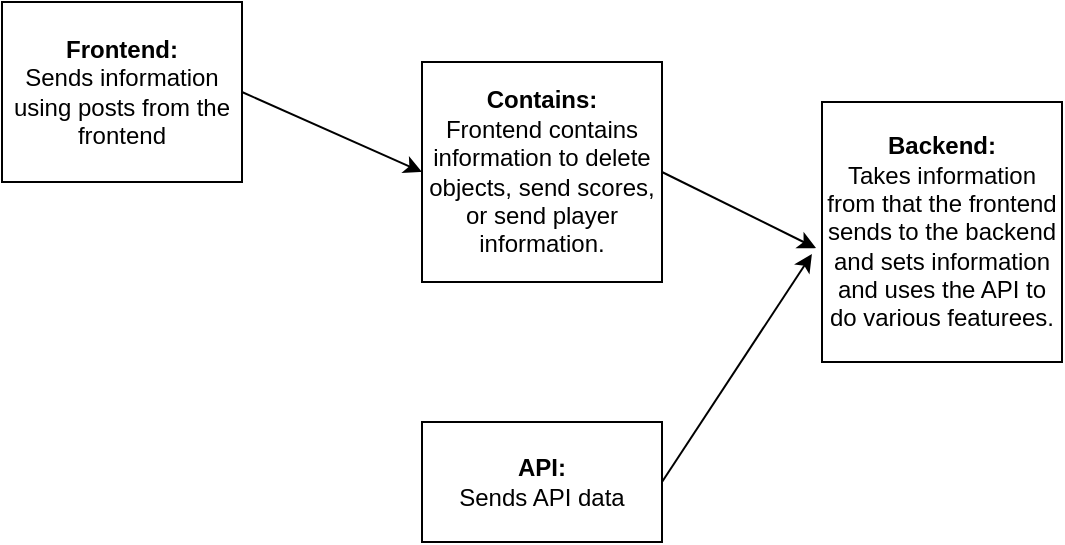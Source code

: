 <mxfile>
    <diagram id="DMcdQSrjFD4jOh3GYSNG" name="Page-1">
        <mxGraphModel dx="557" dy="399" grid="1" gridSize="10" guides="1" tooltips="1" connect="1" arrows="1" fold="1" page="1" pageScale="1" pageWidth="850" pageHeight="1100" math="0" shadow="0">
            <root>
                <mxCell id="0"/>
                <mxCell id="1" parent="0"/>
                <mxCell id="5" style="edgeStyle=none;html=1;exitX=1;exitY=0.5;exitDx=0;exitDy=0;entryX=0;entryY=0.5;entryDx=0;entryDy=0;" edge="1" parent="1" source="2" target="3">
                    <mxGeometry relative="1" as="geometry"/>
                </mxCell>
                <mxCell id="2" value="&lt;b&gt;Frontend:&lt;br&gt;&lt;/b&gt;Sends information using posts from the frontend" style="whiteSpace=wrap;html=1;" vertex="1" parent="1">
                    <mxGeometry x="40" y="70" width="120" height="90" as="geometry"/>
                </mxCell>
                <mxCell id="6" style="edgeStyle=none;html=1;exitX=1;exitY=0.5;exitDx=0;exitDy=0;entryX=-0.025;entryY=0.562;entryDx=0;entryDy=0;entryPerimeter=0;" edge="1" parent="1" source="3" target="4">
                    <mxGeometry relative="1" as="geometry"/>
                </mxCell>
                <mxCell id="3" value="&lt;b&gt;Contains:&lt;/b&gt;&lt;br&gt;Frontend contains information to delete objects, send scores, or send player information." style="whiteSpace=wrap;html=1;" vertex="1" parent="1">
                    <mxGeometry x="250" y="100" width="120" height="110" as="geometry"/>
                </mxCell>
                <mxCell id="4" value="&lt;b&gt;Backend:&lt;/b&gt;&lt;br&gt;Takes information from that the frontend sends to the backend and sets information and uses the API to do various featurees." style="whiteSpace=wrap;html=1;" vertex="1" parent="1">
                    <mxGeometry x="450" y="120" width="120" height="130" as="geometry"/>
                </mxCell>
                <mxCell id="9" style="edgeStyle=none;html=1;exitX=1;exitY=0.5;exitDx=0;exitDy=0;entryX=-0.042;entryY=0.585;entryDx=0;entryDy=0;entryPerimeter=0;" edge="1" parent="1" source="8" target="4">
                    <mxGeometry relative="1" as="geometry"/>
                </mxCell>
                <mxCell id="8" value="&lt;b&gt;API:&lt;/b&gt;&lt;br&gt;Sends API data" style="whiteSpace=wrap;html=1;" vertex="1" parent="1">
                    <mxGeometry x="250" y="280" width="120" height="60" as="geometry"/>
                </mxCell>
            </root>
        </mxGraphModel>
    </diagram>
</mxfile>